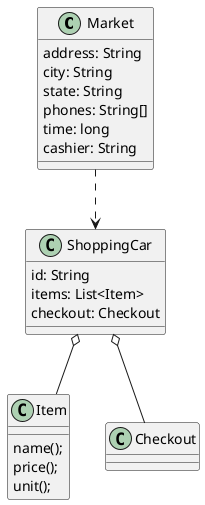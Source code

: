 @startuml
'https://plantuml.com/class-diagram

abstract class Market

class ShoppingCar
class Item

class Checkout

class Item {
name();
price();
unit();
}

class ShoppingCar {
    id: String
    items: List<Item>
    checkout: Checkout
}

class Market {
    address: String
    city: String
    state: String
    phones: String[]
    time: long
    cashier: String
}
ShoppingCar o-- Item
ShoppingCar o-- Checkout
Market ..> ShoppingCar




@enduml